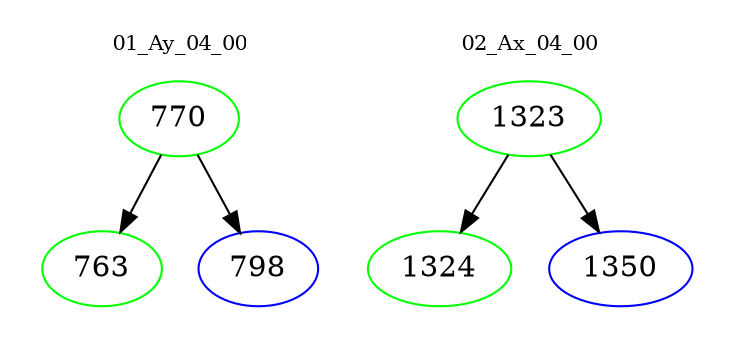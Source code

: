 digraph{
subgraph cluster_0 {
color = white
label = "01_Ay_04_00";
fontsize=10;
T0_770 [label="770", color="green"]
T0_770 -> T0_763 [color="black"]
T0_763 [label="763", color="green"]
T0_770 -> T0_798 [color="black"]
T0_798 [label="798", color="blue"]
}
subgraph cluster_1 {
color = white
label = "02_Ax_04_00";
fontsize=10;
T1_1323 [label="1323", color="green"]
T1_1323 -> T1_1324 [color="black"]
T1_1324 [label="1324", color="green"]
T1_1323 -> T1_1350 [color="black"]
T1_1350 [label="1350", color="blue"]
}
}
